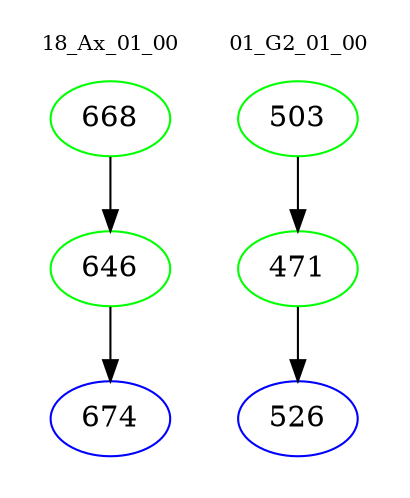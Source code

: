 digraph{
subgraph cluster_0 {
color = white
label = "18_Ax_01_00";
fontsize=10;
T0_668 [label="668", color="green"]
T0_668 -> T0_646 [color="black"]
T0_646 [label="646", color="green"]
T0_646 -> T0_674 [color="black"]
T0_674 [label="674", color="blue"]
}
subgraph cluster_1 {
color = white
label = "01_G2_01_00";
fontsize=10;
T1_503 [label="503", color="green"]
T1_503 -> T1_471 [color="black"]
T1_471 [label="471", color="green"]
T1_471 -> T1_526 [color="black"]
T1_526 [label="526", color="blue"]
}
}
